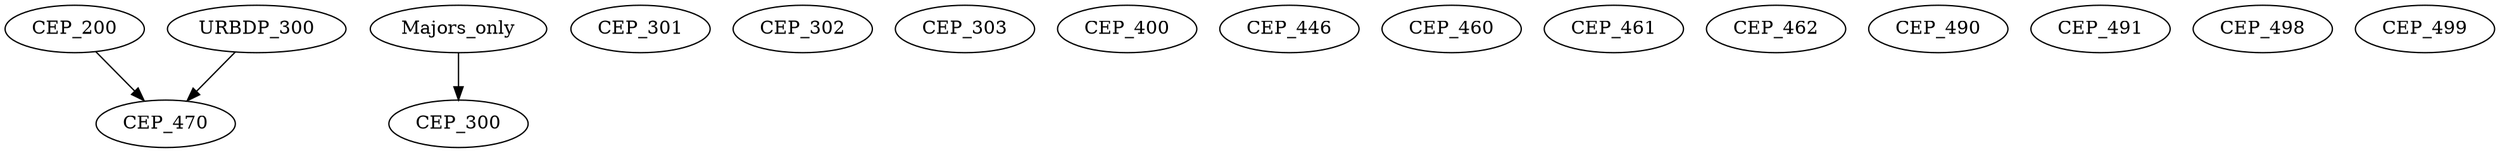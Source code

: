 digraph G {
    CEP_200;
    edge [color=black];
    Majors_only -> CEP_300;
    CEP_301;
    CEP_302;
    CEP_303;
    CEP_400;
    CEP_446;
    CEP_460;
    CEP_461;
    CEP_462;
    edge [color=black];
    CEP_200 -> CEP_470;
    URBDP_300 -> CEP_470;
    CEP_490;
    CEP_491;
    CEP_498;
    CEP_499;
}
